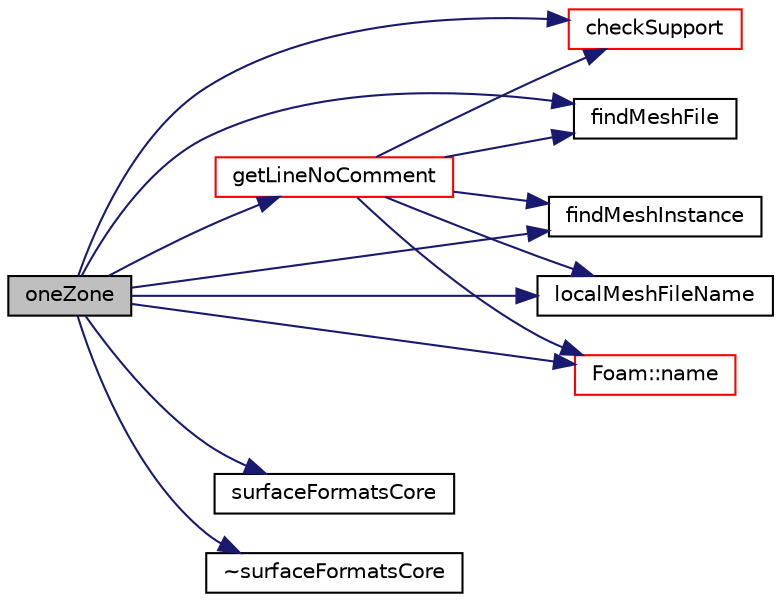 digraph "oneZone"
{
  bgcolor="transparent";
  edge [fontname="Helvetica",fontsize="10",labelfontname="Helvetica",labelfontsize="10"];
  node [fontname="Helvetica",fontsize="10",shape=record];
  rankdir="LR";
  Node1 [label="oneZone",height=0.2,width=0.4,color="black", fillcolor="grey75", style="filled", fontcolor="black"];
  Node1 -> Node2 [color="midnightblue",fontsize="10",style="solid",fontname="Helvetica"];
  Node2 [label="checkSupport",height=0.2,width=0.4,color="red",URL="$a02570.html#adc9c27fa793257f88a57c1a24e3a7dfd"];
  Node1 -> Node3 [color="midnightblue",fontsize="10",style="solid",fontname="Helvetica"];
  Node3 [label="findMeshFile",height=0.2,width=0.4,color="black",URL="$a02570.html#aadca22799aff434f16024a33d9a2f786",tooltip="Find mesh file with surfName. "];
  Node1 -> Node4 [color="midnightblue",fontsize="10",style="solid",fontname="Helvetica"];
  Node4 [label="findMeshInstance",height=0.2,width=0.4,color="black",URL="$a02570.html#a32abe2aa9f714b1594971f473681b32a",tooltip="Find instance with surfName. "];
  Node1 -> Node5 [color="midnightblue",fontsize="10",style="solid",fontname="Helvetica"];
  Node5 [label="getLineNoComment",height=0.2,width=0.4,color="red",URL="$a02570.html#a0498e06dcbcd776540014fb90e2600c4",tooltip="Read non-comment line. "];
  Node5 -> Node6 [color="midnightblue",fontsize="10",style="solid",fontname="Helvetica"];
  Node6 [label="localMeshFileName",height=0.2,width=0.4,color="black",URL="$a02570.html#aaa90f9bd91919232b218a01402b7f662",tooltip="Return the local file name (within time directory) "];
  Node5 -> Node7 [color="midnightblue",fontsize="10",style="solid",fontname="Helvetica"];
  Node7 [label="Foam::name",height=0.2,width=0.4,color="red",URL="$a10936.html#adcb0df2bd4953cb6bb390272d8263c3a",tooltip="Return a string representation of a complex. "];
  Node5 -> Node4 [color="midnightblue",fontsize="10",style="solid",fontname="Helvetica"];
  Node5 -> Node3 [color="midnightblue",fontsize="10",style="solid",fontname="Helvetica"];
  Node5 -> Node2 [color="midnightblue",fontsize="10",style="solid",fontname="Helvetica"];
  Node1 -> Node6 [color="midnightblue",fontsize="10",style="solid",fontname="Helvetica"];
  Node1 -> Node7 [color="midnightblue",fontsize="10",style="solid",fontname="Helvetica"];
  Node1 -> Node8 [color="midnightblue",fontsize="10",style="solid",fontname="Helvetica"];
  Node8 [label="surfaceFormatsCore",height=0.2,width=0.4,color="black",URL="$a02570.html#a84b8ca89d5caad9af6f437b151a37556",tooltip="Construct null. "];
  Node1 -> Node9 [color="midnightblue",fontsize="10",style="solid",fontname="Helvetica"];
  Node9 [label="~surfaceFormatsCore",height=0.2,width=0.4,color="black",URL="$a02570.html#ade40a495ab1e96fef16c0293bcbf4449",tooltip="Destructor. "];
}
